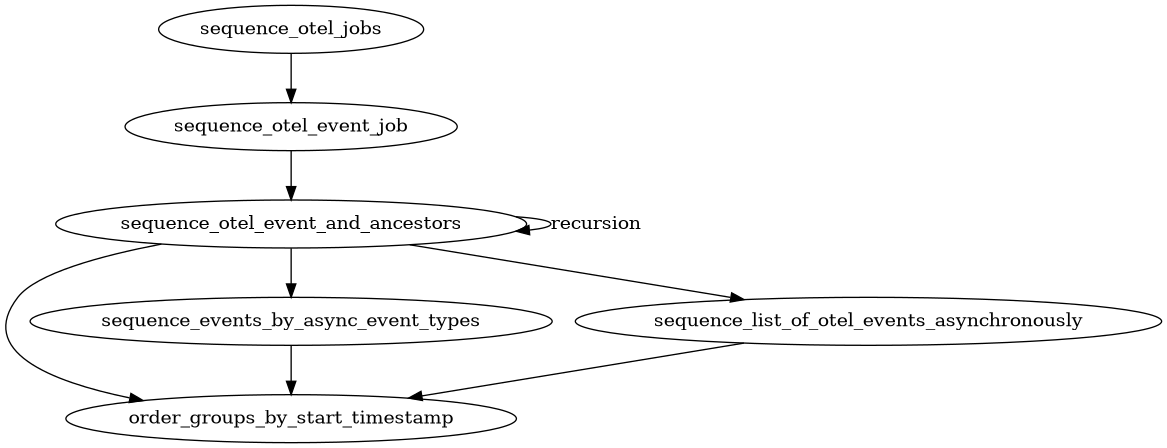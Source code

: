 @startuml
digraph G {
'   rankdir=LR;
  node [style=rounded];
  sequence_otel_jobs [label="sequence_otel_jobs"];
    sequence_otel_event_job [label="sequence_otel_event_job"];
    sequence_otel_jobs -> sequence_otel_event_job;
        sequence_otel_event_and_ancestors [label="sequence_otel_event_and_ancestors"];
        sequence_otel_event_job -> sequence_otel_event_and_ancestors;
            order_groups_by_start_timestamp [label="order_groups_by_start_timestamp"];
            sequence_otel_event_and_ancestors -> order_groups_by_start_timestamp;
            sequence_otel_event_and_ancestors -> sequence_otel_event_and_ancestors [label="recursion"];
            sequence_events_by_async_event_types [label="sequence_events_by_async_event_types"];
            sequence_otel_event_and_ancestors -> sequence_events_by_async_event_types;
                sequence_events_by_async_event_types -> order_groups_by_start_timestamp;
            sequence_list_of_otel_events_asynchronously [label="sequence_list_of_otel_events_asynchronously"];
            sequence_otel_event_and_ancestors -> sequence_list_of_otel_events_asynchronously;
                sequence_list_of_otel_events_asynchronously -> order_groups_by_start_timestamp;
}
@enduml